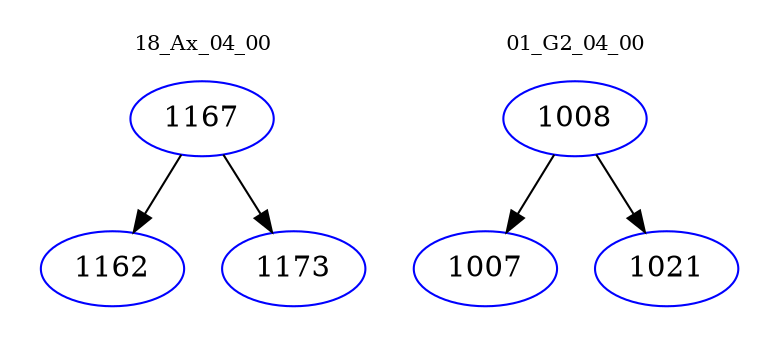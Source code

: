 digraph{
subgraph cluster_0 {
color = white
label = "18_Ax_04_00";
fontsize=10;
T0_1167 [label="1167", color="blue"]
T0_1167 -> T0_1162 [color="black"]
T0_1162 [label="1162", color="blue"]
T0_1167 -> T0_1173 [color="black"]
T0_1173 [label="1173", color="blue"]
}
subgraph cluster_1 {
color = white
label = "01_G2_04_00";
fontsize=10;
T1_1008 [label="1008", color="blue"]
T1_1008 -> T1_1007 [color="black"]
T1_1007 [label="1007", color="blue"]
T1_1008 -> T1_1021 [color="black"]
T1_1021 [label="1021", color="blue"]
}
}

